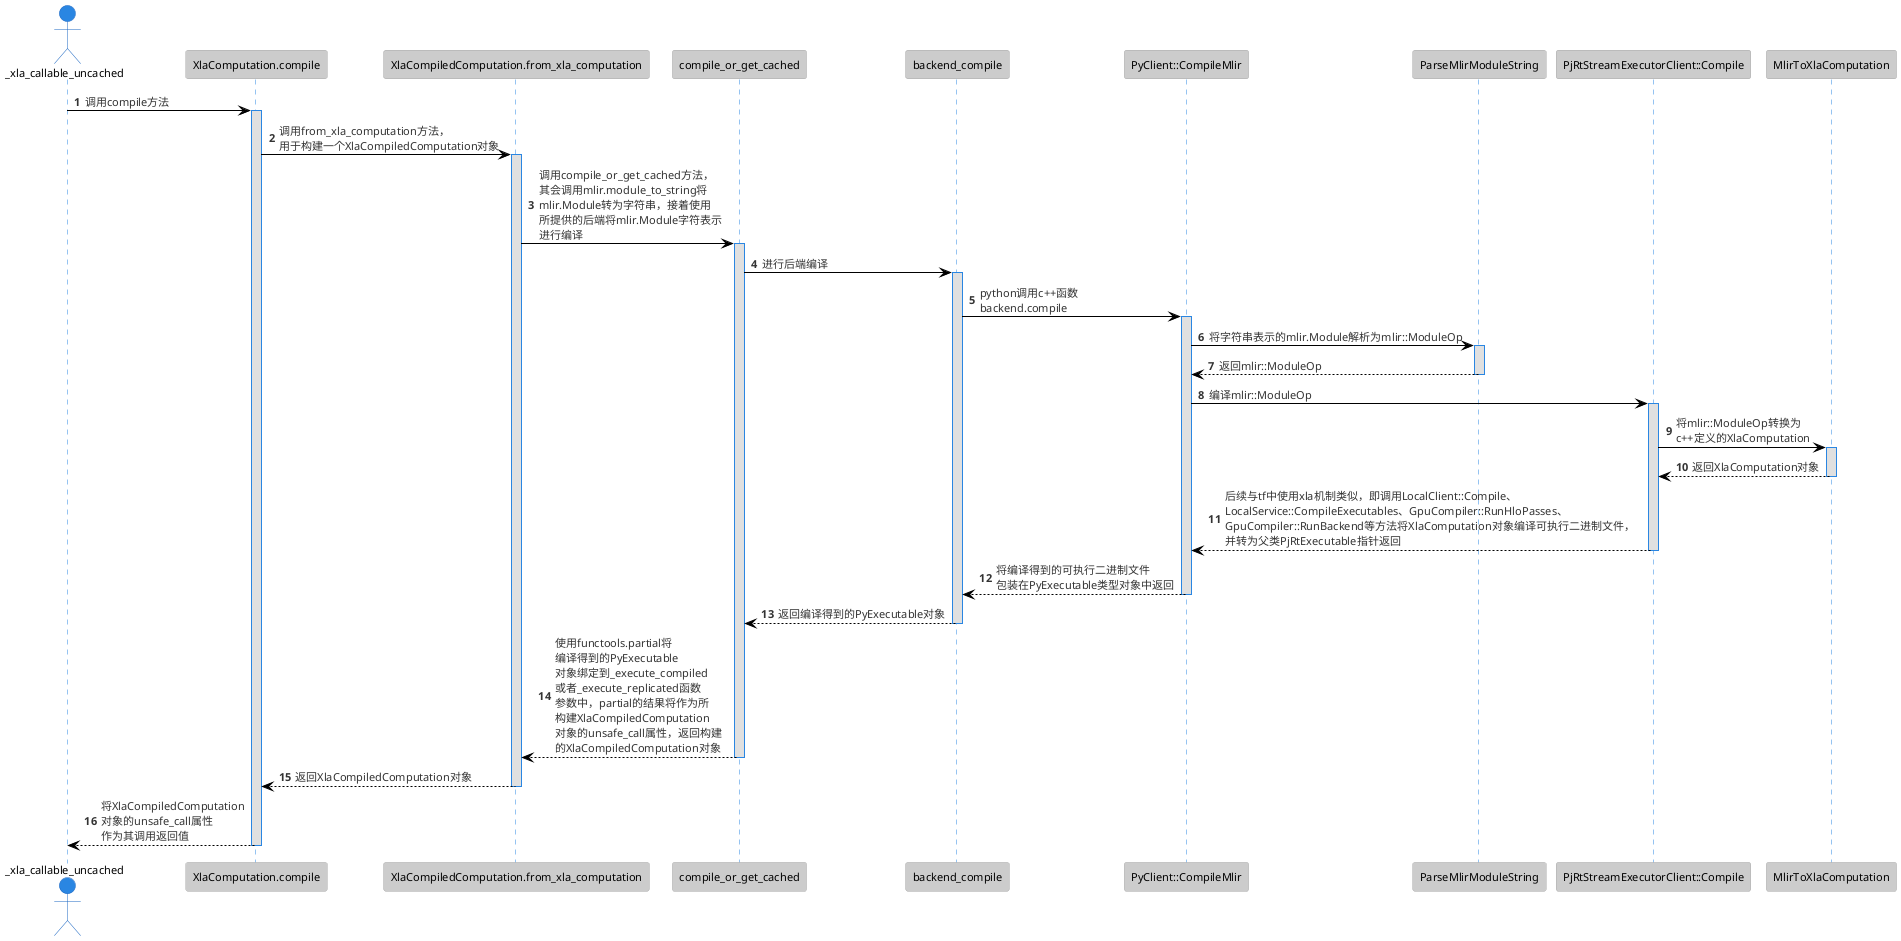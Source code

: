 @startuml jax_compile
!theme reddress-lightblue

' title 编译可执行文件

actor _xla_callable_uncached as caller
participant "XlaComputation.compile" as xc
participant "XlaCompiledComputation.from_xla_computation" as xcc
participant "compile_or_get_cached" as cgc
participant "backend_compile" as bc
participant "PyClient::CompileMlir" as pc
participant "ParseMlirModuleString" as pms
participant "PjRtStreamExecutorClient::Compile" as pjrt
participant "MlirToXlaComputation" as mtx
autonumber
caller->xc:调用compile方法
activate xc
xc->xcc:调用from_xla_computation方法，\n用于构建一个XlaCompiledComputation对象
activate xcc
xcc->cgc:调用compile_or_get_cached方法，\n其会调用mlir.module_to_string将\nmlir.Module转为字符串，接着使用\n所提供的后端将mlir.Module字符表示\n进行编译
activate cgc
cgc->bc:进行后端编译
activate bc
bc->pc:python调用c++函数\nbackend.compile
activate pc
pc->pms:将字符串表示的mlir.Module解析为mlir::ModuleOp
activate pms
pms-->pc:返回mlir::ModuleOp
deactivate pms
pc->pjrt:编译mlir::ModuleOp
activate pjrt
pjrt->mtx:将mlir::ModuleOp转换为\nc++定义的XlaComputation
activate mtx
mtx-->pjrt:返回XlaComputation对象
deactivate mtx
pjrt-->pc:后续与tf中使用xla机制类似，即调用LocalClient::Compile、\nLocalService::CompileExecutables、GpuCompiler::RunHloPasses、\nGpuCompiler::RunBackend等方法将XlaComputation对象编译可执行二进制文件，\n并转为父类PjRtExecutable指针返回
deactivate pjrt
pc-->bc:将编译得到的可执行二进制文件\n包装在PyExecutable类型对象中返回
deactivate pc
bc-->cgc:返回编译得到的PyExecutable对象
deactivate bc
cgc-->xcc:使用functools.partial将\n编译得到的PyExecutable\n对象绑定到_execute_compiled\n或者_execute_replicated函数\n参数中，partial的结果将作为所\n构建XlaCompiledComputation\n对象的unsafe_call属性，返回构建\n的XlaCompiledComputation对象
deactivate cgc
xcc-->xc:返回XlaCompiledComputation对象
deactivate xcc
xc-->caller:将XlaCompiledComputation\n对象的unsafe_call属性\n作为其调用返回值
deactivate xc
@enduml